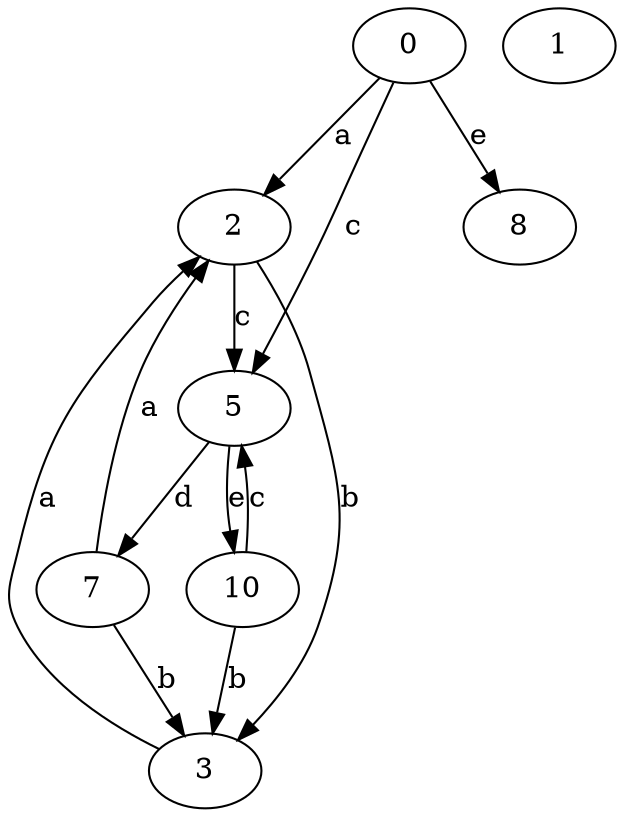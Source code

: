 strict digraph  {
0;
1;
2;
3;
5;
7;
8;
10;
0 -> 2  [label=a];
0 -> 5  [label=c];
0 -> 8  [label=e];
2 -> 3  [label=b];
2 -> 5  [label=c];
3 -> 2  [label=a];
5 -> 7  [label=d];
5 -> 10  [label=e];
7 -> 2  [label=a];
7 -> 3  [label=b];
10 -> 3  [label=b];
10 -> 5  [label=c];
}
